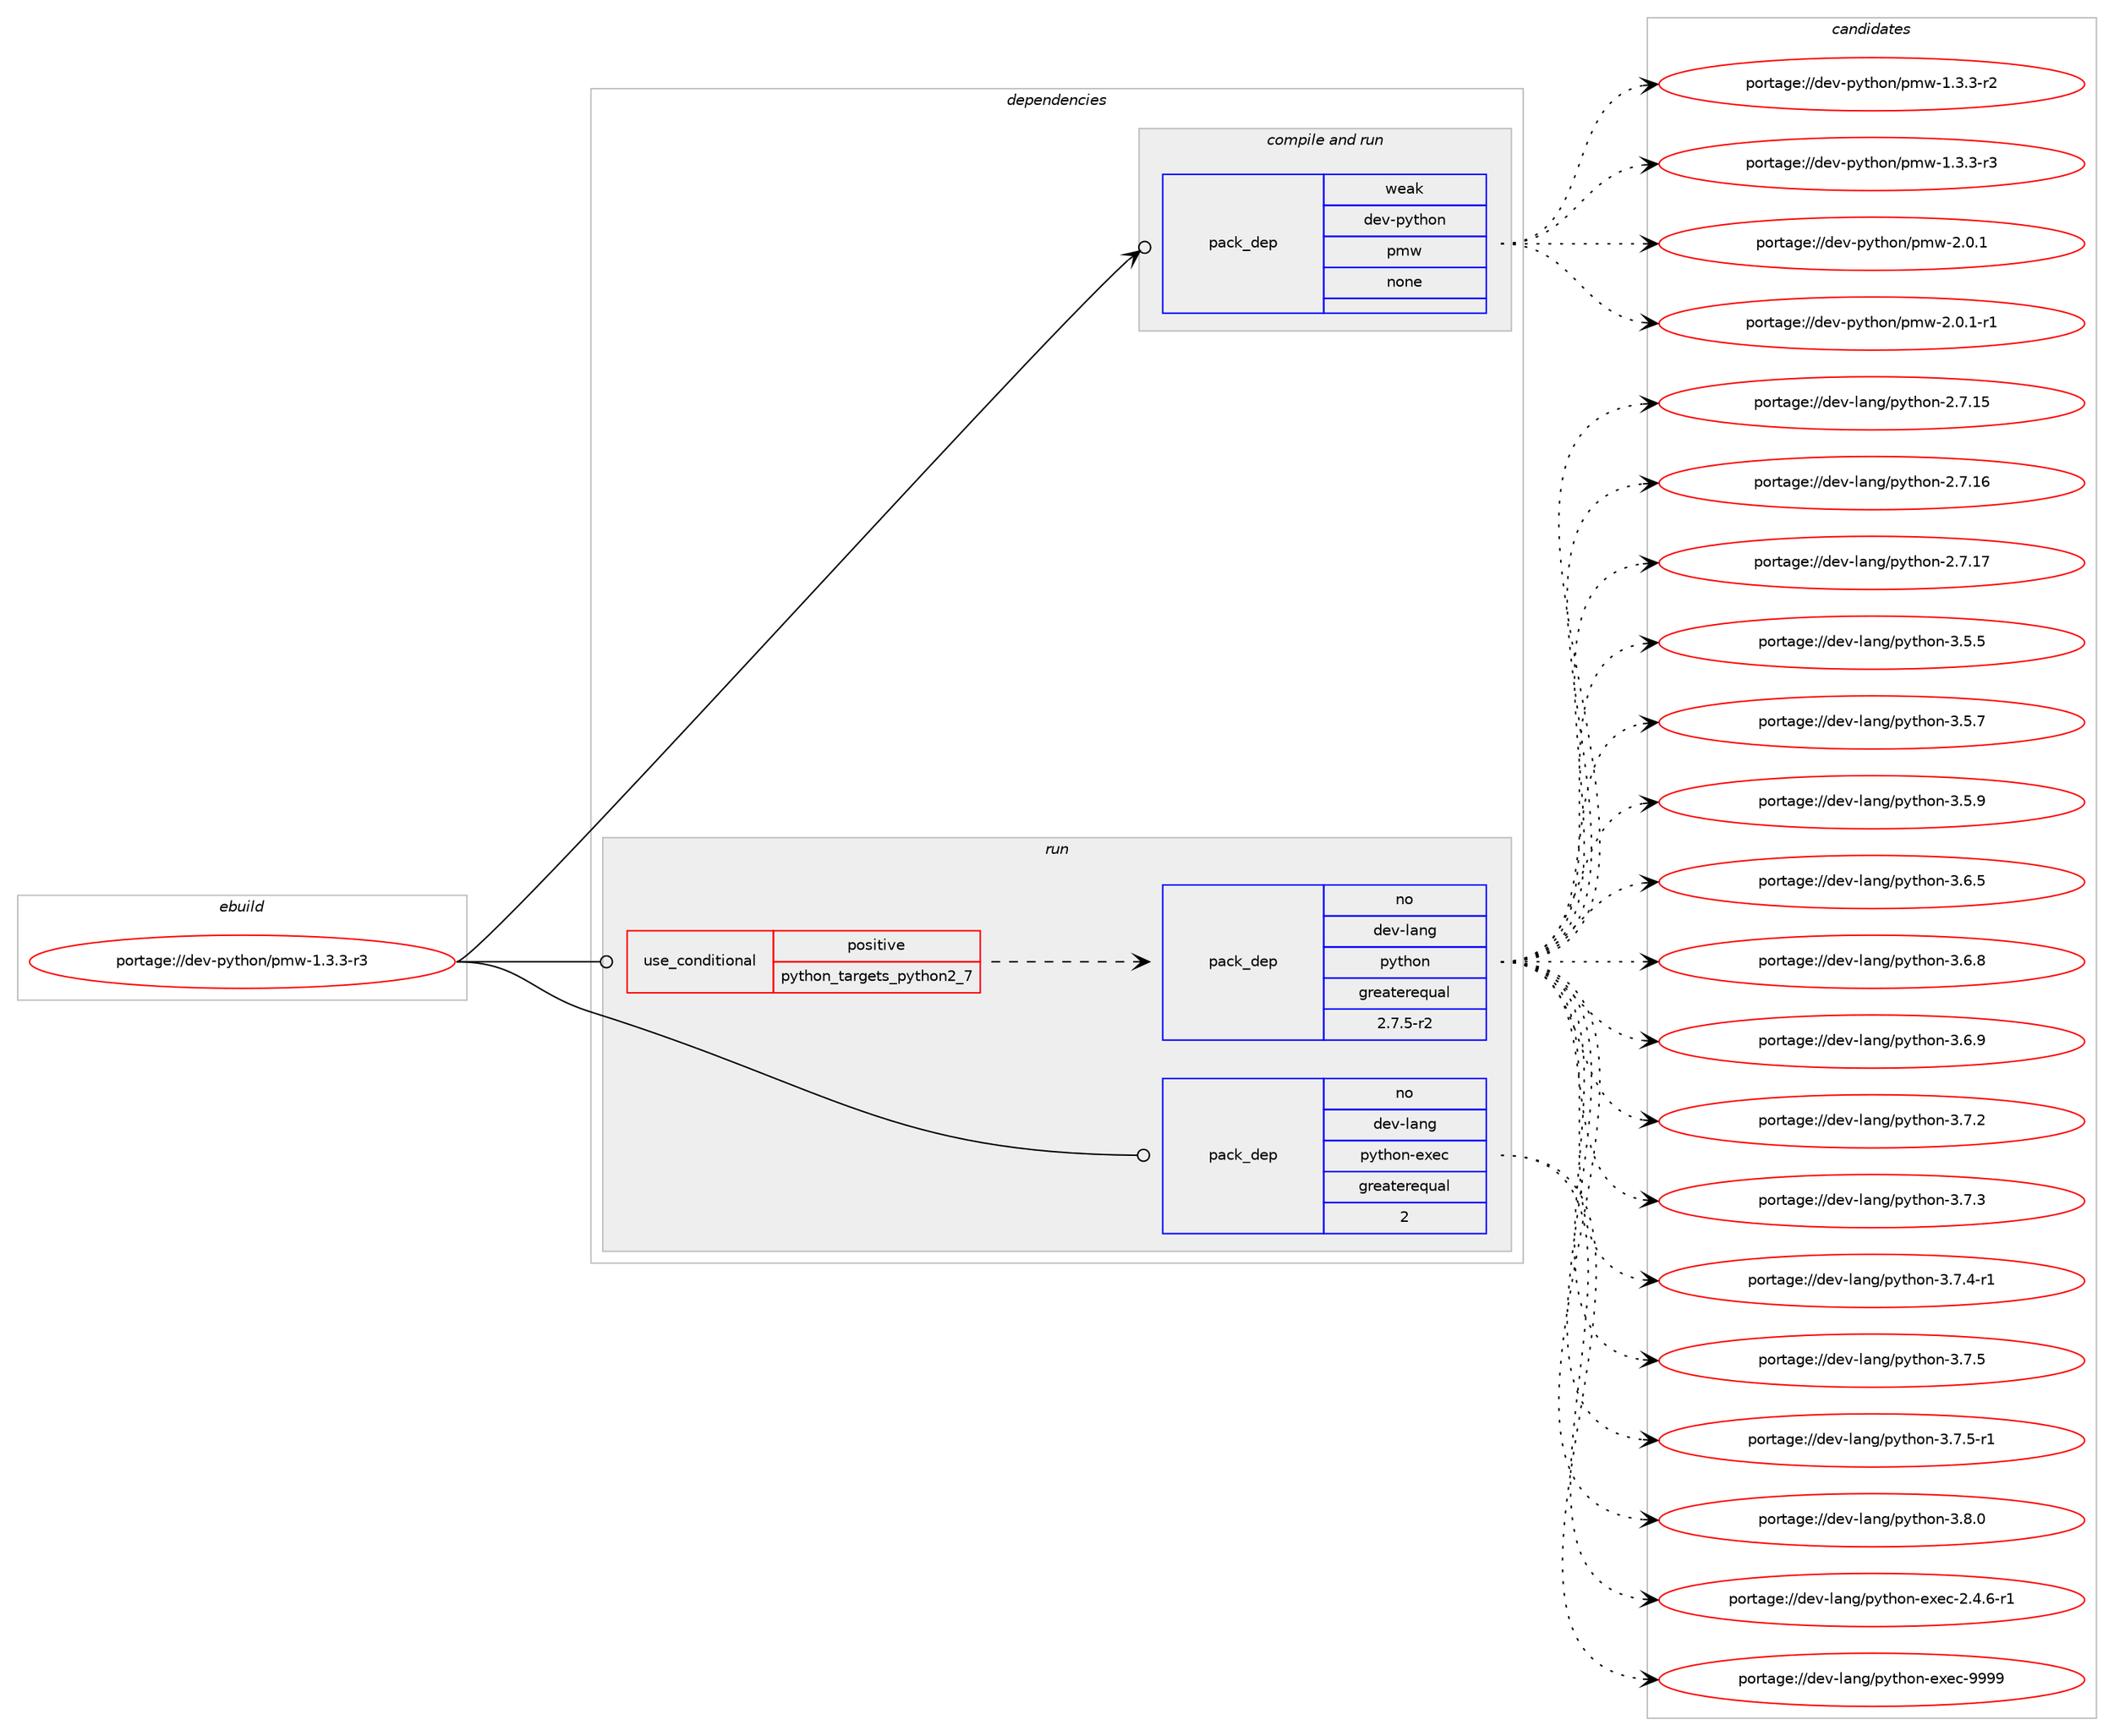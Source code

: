 digraph prolog {

# *************
# Graph options
# *************

newrank=true;
concentrate=true;
compound=true;
graph [rankdir=LR,fontname=Helvetica,fontsize=10,ranksep=1.5];#, ranksep=2.5, nodesep=0.2];
edge  [arrowhead=vee];
node  [fontname=Helvetica,fontsize=10];

# **********
# The ebuild
# **********

subgraph cluster_leftcol {
color=gray;
rank=same;
label=<<i>ebuild</i>>;
id [label="portage://dev-python/pmw-1.3.3-r3", color=red, width=4, href="../dev-python/pmw-1.3.3-r3.svg"];
}

# ****************
# The dependencies
# ****************

subgraph cluster_midcol {
color=gray;
label=<<i>dependencies</i>>;
subgraph cluster_compile {
fillcolor="#eeeeee";
style=filled;
label=<<i>compile</i>>;
}
subgraph cluster_compileandrun {
fillcolor="#eeeeee";
style=filled;
label=<<i>compile and run</i>>;
subgraph pack120123 {
dependency157524 [label=<<TABLE BORDER="0" CELLBORDER="1" CELLSPACING="0" CELLPADDING="4" WIDTH="220"><TR><TD ROWSPAN="6" CELLPADDING="30">pack_dep</TD></TR><TR><TD WIDTH="110">weak</TD></TR><TR><TD>dev-python</TD></TR><TR><TD>pmw</TD></TR><TR><TD>none</TD></TR><TR><TD></TD></TR></TABLE>>, shape=none, color=blue];
}
id:e -> dependency157524:w [weight=20,style="solid",arrowhead="odotvee"];
}
subgraph cluster_run {
fillcolor="#eeeeee";
style=filled;
label=<<i>run</i>>;
subgraph cond34042 {
dependency157525 [label=<<TABLE BORDER="0" CELLBORDER="1" CELLSPACING="0" CELLPADDING="4"><TR><TD ROWSPAN="3" CELLPADDING="10">use_conditional</TD></TR><TR><TD>positive</TD></TR><TR><TD>python_targets_python2_7</TD></TR></TABLE>>, shape=none, color=red];
subgraph pack120124 {
dependency157526 [label=<<TABLE BORDER="0" CELLBORDER="1" CELLSPACING="0" CELLPADDING="4" WIDTH="220"><TR><TD ROWSPAN="6" CELLPADDING="30">pack_dep</TD></TR><TR><TD WIDTH="110">no</TD></TR><TR><TD>dev-lang</TD></TR><TR><TD>python</TD></TR><TR><TD>greaterequal</TD></TR><TR><TD>2.7.5-r2</TD></TR></TABLE>>, shape=none, color=blue];
}
dependency157525:e -> dependency157526:w [weight=20,style="dashed",arrowhead="vee"];
}
id:e -> dependency157525:w [weight=20,style="solid",arrowhead="odot"];
subgraph pack120125 {
dependency157527 [label=<<TABLE BORDER="0" CELLBORDER="1" CELLSPACING="0" CELLPADDING="4" WIDTH="220"><TR><TD ROWSPAN="6" CELLPADDING="30">pack_dep</TD></TR><TR><TD WIDTH="110">no</TD></TR><TR><TD>dev-lang</TD></TR><TR><TD>python-exec</TD></TR><TR><TD>greaterequal</TD></TR><TR><TD>2</TD></TR></TABLE>>, shape=none, color=blue];
}
id:e -> dependency157527:w [weight=20,style="solid",arrowhead="odot"];
}
}

# **************
# The candidates
# **************

subgraph cluster_choices {
rank=same;
color=gray;
label=<<i>candidates</i>>;

subgraph choice120123 {
color=black;
nodesep=1;
choiceportage10010111845112121116104111110471121091194549465146514511450 [label="portage://dev-python/pmw-1.3.3-r2", color=red, width=4,href="../dev-python/pmw-1.3.3-r2.svg"];
choiceportage10010111845112121116104111110471121091194549465146514511451 [label="portage://dev-python/pmw-1.3.3-r3", color=red, width=4,href="../dev-python/pmw-1.3.3-r3.svg"];
choiceportage1001011184511212111610411111047112109119455046484649 [label="portage://dev-python/pmw-2.0.1", color=red, width=4,href="../dev-python/pmw-2.0.1.svg"];
choiceportage10010111845112121116104111110471121091194550464846494511449 [label="portage://dev-python/pmw-2.0.1-r1", color=red, width=4,href="../dev-python/pmw-2.0.1-r1.svg"];
dependency157524:e -> choiceportage10010111845112121116104111110471121091194549465146514511450:w [style=dotted,weight="100"];
dependency157524:e -> choiceportage10010111845112121116104111110471121091194549465146514511451:w [style=dotted,weight="100"];
dependency157524:e -> choiceportage1001011184511212111610411111047112109119455046484649:w [style=dotted,weight="100"];
dependency157524:e -> choiceportage10010111845112121116104111110471121091194550464846494511449:w [style=dotted,weight="100"];
}
subgraph choice120124 {
color=black;
nodesep=1;
choiceportage10010111845108971101034711212111610411111045504655464953 [label="portage://dev-lang/python-2.7.15", color=red, width=4,href="../dev-lang/python-2.7.15.svg"];
choiceportage10010111845108971101034711212111610411111045504655464954 [label="portage://dev-lang/python-2.7.16", color=red, width=4,href="../dev-lang/python-2.7.16.svg"];
choiceportage10010111845108971101034711212111610411111045504655464955 [label="portage://dev-lang/python-2.7.17", color=red, width=4,href="../dev-lang/python-2.7.17.svg"];
choiceportage100101118451089711010347112121116104111110455146534653 [label="portage://dev-lang/python-3.5.5", color=red, width=4,href="../dev-lang/python-3.5.5.svg"];
choiceportage100101118451089711010347112121116104111110455146534655 [label="portage://dev-lang/python-3.5.7", color=red, width=4,href="../dev-lang/python-3.5.7.svg"];
choiceportage100101118451089711010347112121116104111110455146534657 [label="portage://dev-lang/python-3.5.9", color=red, width=4,href="../dev-lang/python-3.5.9.svg"];
choiceportage100101118451089711010347112121116104111110455146544653 [label="portage://dev-lang/python-3.6.5", color=red, width=4,href="../dev-lang/python-3.6.5.svg"];
choiceportage100101118451089711010347112121116104111110455146544656 [label="portage://dev-lang/python-3.6.8", color=red, width=4,href="../dev-lang/python-3.6.8.svg"];
choiceportage100101118451089711010347112121116104111110455146544657 [label="portage://dev-lang/python-3.6.9", color=red, width=4,href="../dev-lang/python-3.6.9.svg"];
choiceportage100101118451089711010347112121116104111110455146554650 [label="portage://dev-lang/python-3.7.2", color=red, width=4,href="../dev-lang/python-3.7.2.svg"];
choiceportage100101118451089711010347112121116104111110455146554651 [label="portage://dev-lang/python-3.7.3", color=red, width=4,href="../dev-lang/python-3.7.3.svg"];
choiceportage1001011184510897110103471121211161041111104551465546524511449 [label="portage://dev-lang/python-3.7.4-r1", color=red, width=4,href="../dev-lang/python-3.7.4-r1.svg"];
choiceportage100101118451089711010347112121116104111110455146554653 [label="portage://dev-lang/python-3.7.5", color=red, width=4,href="../dev-lang/python-3.7.5.svg"];
choiceportage1001011184510897110103471121211161041111104551465546534511449 [label="portage://dev-lang/python-3.7.5-r1", color=red, width=4,href="../dev-lang/python-3.7.5-r1.svg"];
choiceportage100101118451089711010347112121116104111110455146564648 [label="portage://dev-lang/python-3.8.0", color=red, width=4,href="../dev-lang/python-3.8.0.svg"];
dependency157526:e -> choiceportage10010111845108971101034711212111610411111045504655464953:w [style=dotted,weight="100"];
dependency157526:e -> choiceportage10010111845108971101034711212111610411111045504655464954:w [style=dotted,weight="100"];
dependency157526:e -> choiceportage10010111845108971101034711212111610411111045504655464955:w [style=dotted,weight="100"];
dependency157526:e -> choiceportage100101118451089711010347112121116104111110455146534653:w [style=dotted,weight="100"];
dependency157526:e -> choiceportage100101118451089711010347112121116104111110455146534655:w [style=dotted,weight="100"];
dependency157526:e -> choiceportage100101118451089711010347112121116104111110455146534657:w [style=dotted,weight="100"];
dependency157526:e -> choiceportage100101118451089711010347112121116104111110455146544653:w [style=dotted,weight="100"];
dependency157526:e -> choiceportage100101118451089711010347112121116104111110455146544656:w [style=dotted,weight="100"];
dependency157526:e -> choiceportage100101118451089711010347112121116104111110455146544657:w [style=dotted,weight="100"];
dependency157526:e -> choiceportage100101118451089711010347112121116104111110455146554650:w [style=dotted,weight="100"];
dependency157526:e -> choiceportage100101118451089711010347112121116104111110455146554651:w [style=dotted,weight="100"];
dependency157526:e -> choiceportage1001011184510897110103471121211161041111104551465546524511449:w [style=dotted,weight="100"];
dependency157526:e -> choiceportage100101118451089711010347112121116104111110455146554653:w [style=dotted,weight="100"];
dependency157526:e -> choiceportage1001011184510897110103471121211161041111104551465546534511449:w [style=dotted,weight="100"];
dependency157526:e -> choiceportage100101118451089711010347112121116104111110455146564648:w [style=dotted,weight="100"];
}
subgraph choice120125 {
color=black;
nodesep=1;
choiceportage10010111845108971101034711212111610411111045101120101994550465246544511449 [label="portage://dev-lang/python-exec-2.4.6-r1", color=red, width=4,href="../dev-lang/python-exec-2.4.6-r1.svg"];
choiceportage10010111845108971101034711212111610411111045101120101994557575757 [label="portage://dev-lang/python-exec-9999", color=red, width=4,href="../dev-lang/python-exec-9999.svg"];
dependency157527:e -> choiceportage10010111845108971101034711212111610411111045101120101994550465246544511449:w [style=dotted,weight="100"];
dependency157527:e -> choiceportage10010111845108971101034711212111610411111045101120101994557575757:w [style=dotted,weight="100"];
}
}

}
